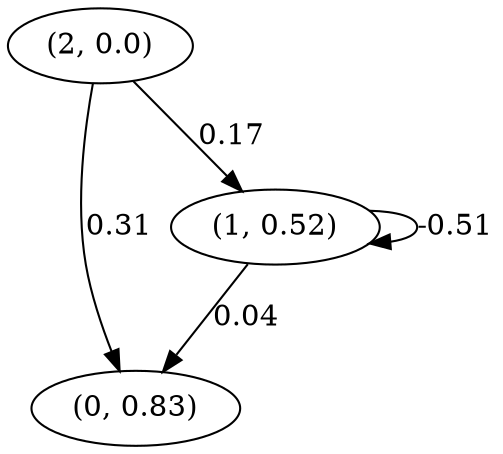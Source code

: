 digraph {
    0 [ label = "(0, 0.83)" ]
    1 [ label = "(1, 0.52)" ]
    2 [ label = "(2, 0.0)" ]
    1 -> 1 [ label = "-0.51" ]
    1 -> 0 [ label = "0.04" ]
    2 -> 0 [ label = "0.31" ]
    2 -> 1 [ label = "0.17" ]
}

